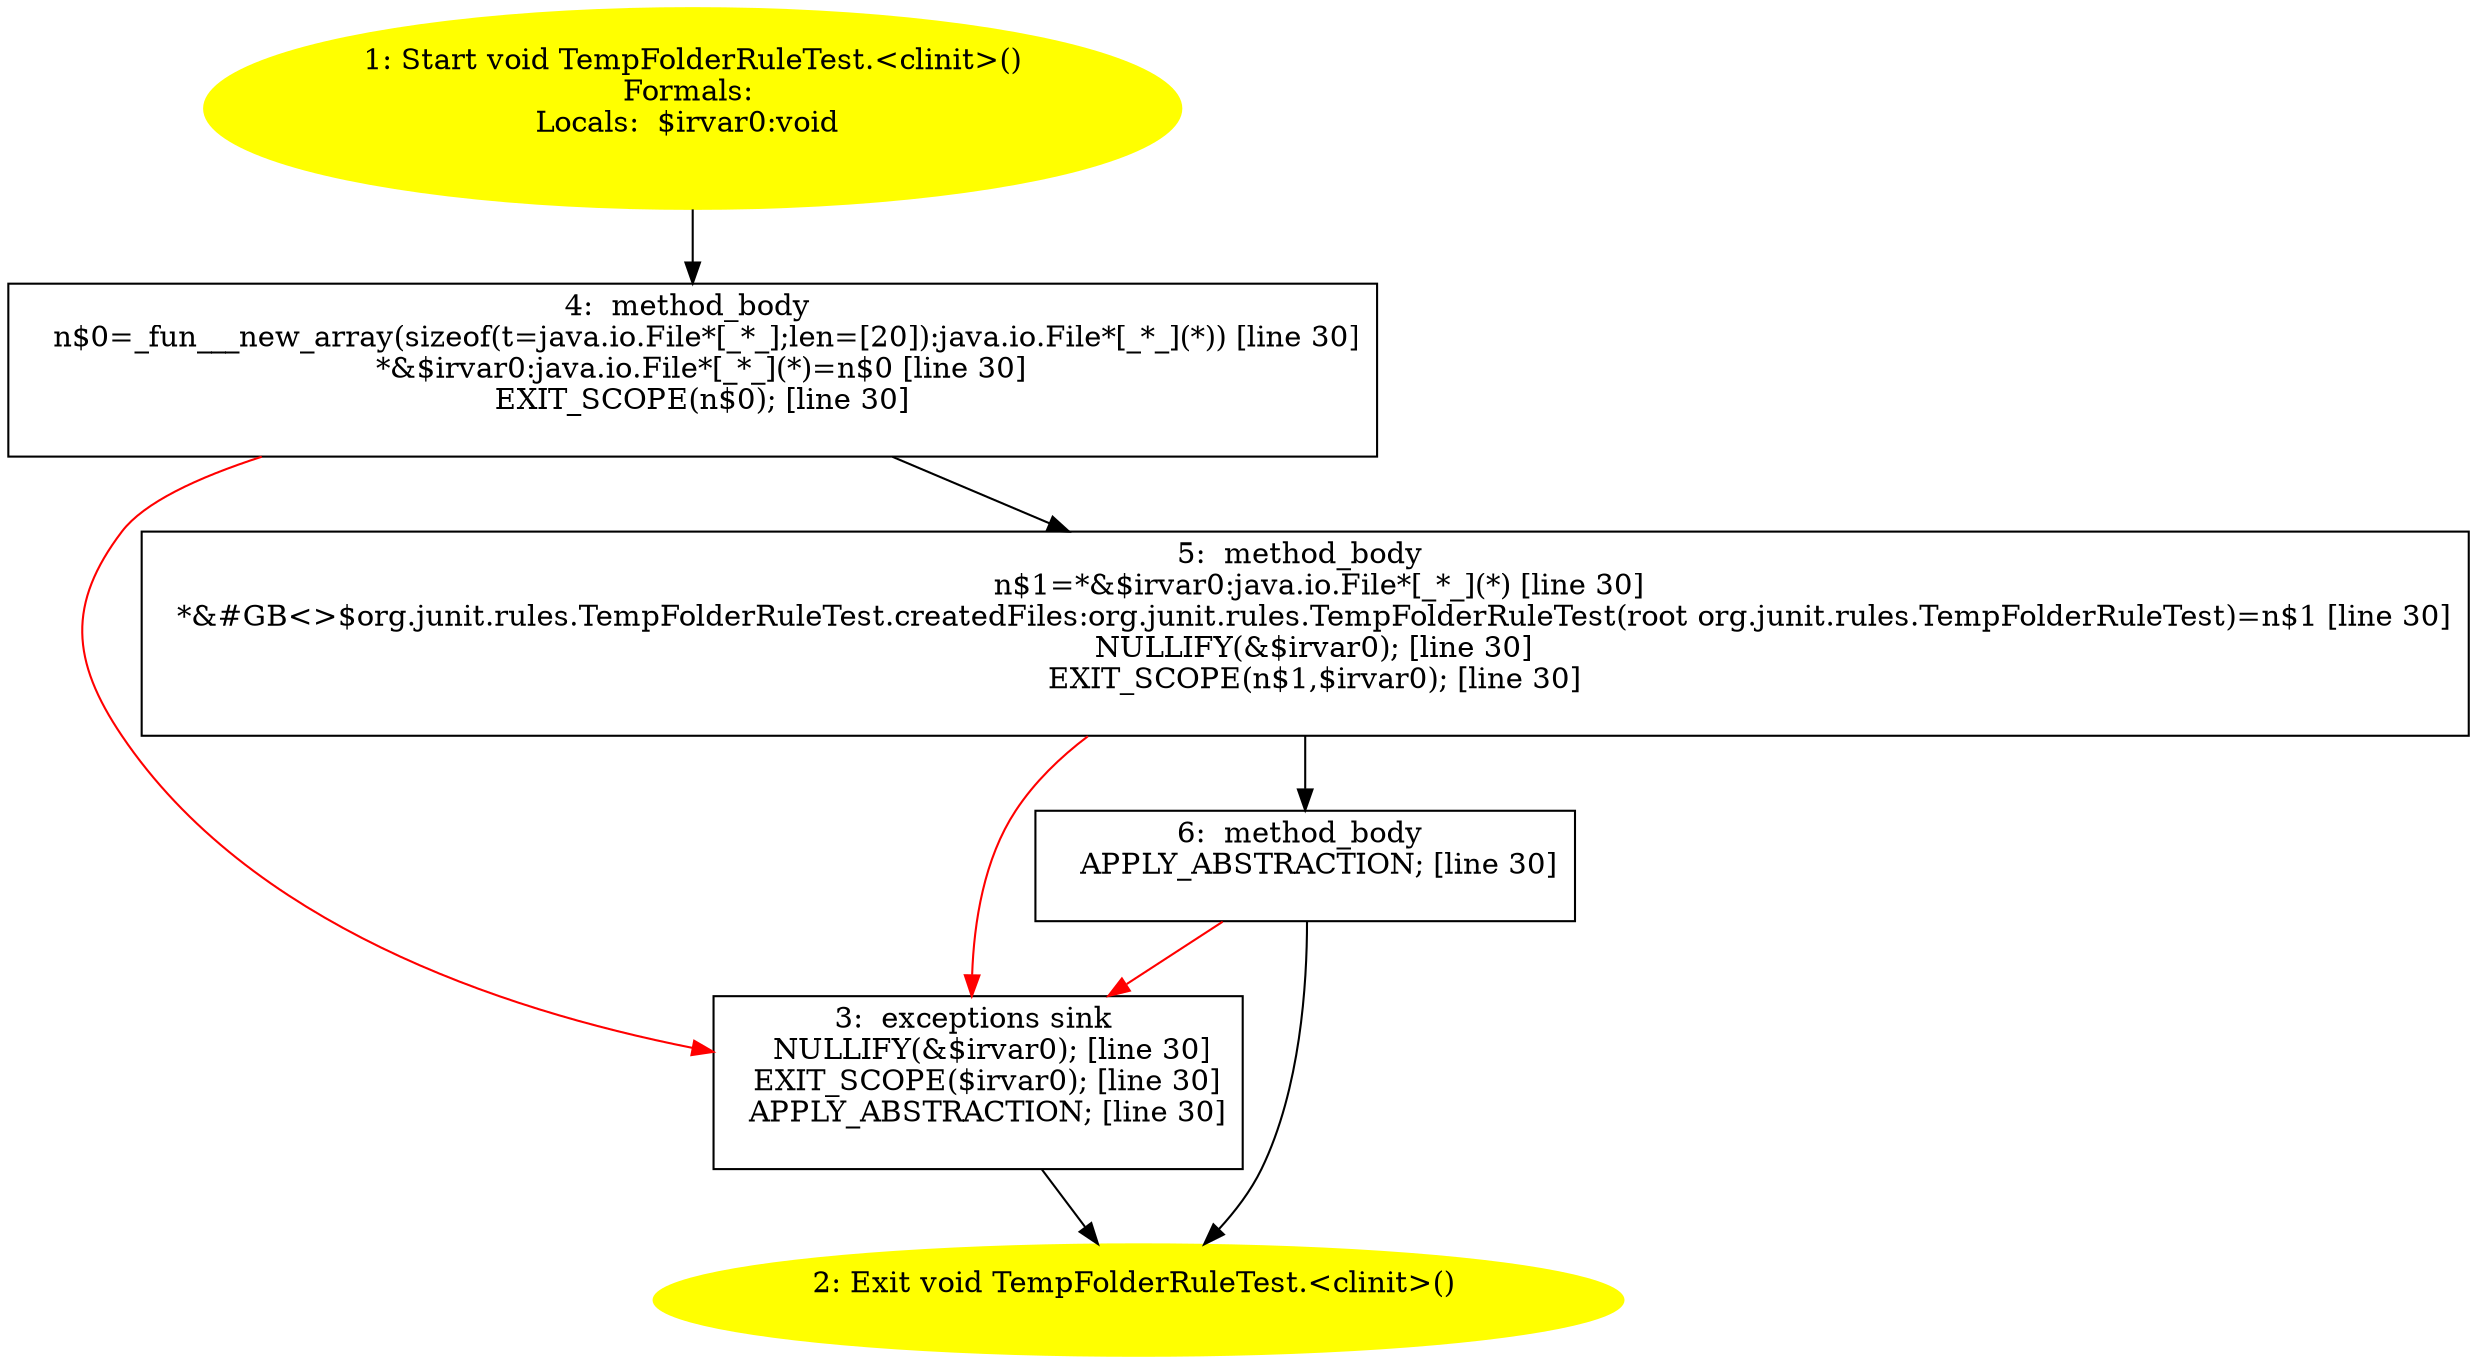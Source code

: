/* @generated */
digraph cfg {
"org.junit.rules.TempFolderRuleTest.<clinit>():void.2eecb112a87491c3496c39186bd79bb0_1" [label="1: Start void TempFolderRuleTest.<clinit>()\nFormals: \nLocals:  $irvar0:void \n  " color=yellow style=filled]
	

	 "org.junit.rules.TempFolderRuleTest.<clinit>():void.2eecb112a87491c3496c39186bd79bb0_1" -> "org.junit.rules.TempFolderRuleTest.<clinit>():void.2eecb112a87491c3496c39186bd79bb0_4" ;
"org.junit.rules.TempFolderRuleTest.<clinit>():void.2eecb112a87491c3496c39186bd79bb0_2" [label="2: Exit void TempFolderRuleTest.<clinit>() \n  " color=yellow style=filled]
	

"org.junit.rules.TempFolderRuleTest.<clinit>():void.2eecb112a87491c3496c39186bd79bb0_3" [label="3:  exceptions sink \n   NULLIFY(&$irvar0); [line 30]\n  EXIT_SCOPE($irvar0); [line 30]\n  APPLY_ABSTRACTION; [line 30]\n " shape="box"]
	

	 "org.junit.rules.TempFolderRuleTest.<clinit>():void.2eecb112a87491c3496c39186bd79bb0_3" -> "org.junit.rules.TempFolderRuleTest.<clinit>():void.2eecb112a87491c3496c39186bd79bb0_2" ;
"org.junit.rules.TempFolderRuleTest.<clinit>():void.2eecb112a87491c3496c39186bd79bb0_4" [label="4:  method_body \n   n$0=_fun___new_array(sizeof(t=java.io.File*[_*_];len=[20]):java.io.File*[_*_](*)) [line 30]\n  *&$irvar0:java.io.File*[_*_](*)=n$0 [line 30]\n  EXIT_SCOPE(n$0); [line 30]\n " shape="box"]
	

	 "org.junit.rules.TempFolderRuleTest.<clinit>():void.2eecb112a87491c3496c39186bd79bb0_4" -> "org.junit.rules.TempFolderRuleTest.<clinit>():void.2eecb112a87491c3496c39186bd79bb0_5" ;
	 "org.junit.rules.TempFolderRuleTest.<clinit>():void.2eecb112a87491c3496c39186bd79bb0_4" -> "org.junit.rules.TempFolderRuleTest.<clinit>():void.2eecb112a87491c3496c39186bd79bb0_3" [color="red" ];
"org.junit.rules.TempFolderRuleTest.<clinit>():void.2eecb112a87491c3496c39186bd79bb0_5" [label="5:  method_body \n   n$1=*&$irvar0:java.io.File*[_*_](*) [line 30]\n  *&#GB<>$org.junit.rules.TempFolderRuleTest.createdFiles:org.junit.rules.TempFolderRuleTest(root org.junit.rules.TempFolderRuleTest)=n$1 [line 30]\n  NULLIFY(&$irvar0); [line 30]\n  EXIT_SCOPE(n$1,$irvar0); [line 30]\n " shape="box"]
	

	 "org.junit.rules.TempFolderRuleTest.<clinit>():void.2eecb112a87491c3496c39186bd79bb0_5" -> "org.junit.rules.TempFolderRuleTest.<clinit>():void.2eecb112a87491c3496c39186bd79bb0_6" ;
	 "org.junit.rules.TempFolderRuleTest.<clinit>():void.2eecb112a87491c3496c39186bd79bb0_5" -> "org.junit.rules.TempFolderRuleTest.<clinit>():void.2eecb112a87491c3496c39186bd79bb0_3" [color="red" ];
"org.junit.rules.TempFolderRuleTest.<clinit>():void.2eecb112a87491c3496c39186bd79bb0_6" [label="6:  method_body \n   APPLY_ABSTRACTION; [line 30]\n " shape="box"]
	

	 "org.junit.rules.TempFolderRuleTest.<clinit>():void.2eecb112a87491c3496c39186bd79bb0_6" -> "org.junit.rules.TempFolderRuleTest.<clinit>():void.2eecb112a87491c3496c39186bd79bb0_2" ;
	 "org.junit.rules.TempFolderRuleTest.<clinit>():void.2eecb112a87491c3496c39186bd79bb0_6" -> "org.junit.rules.TempFolderRuleTest.<clinit>():void.2eecb112a87491c3496c39186bd79bb0_3" [color="red" ];
}
